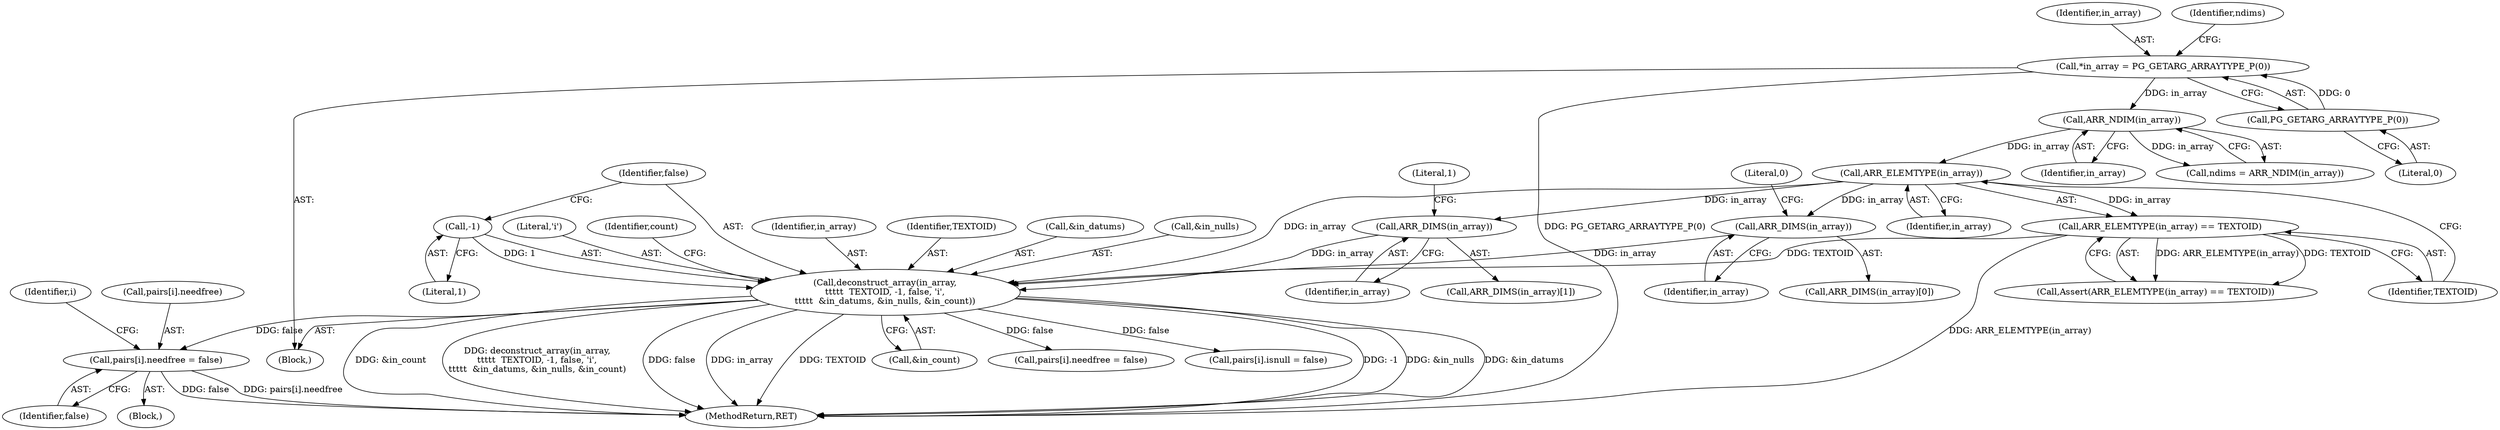 digraph "0_postgres_31400a673325147e1205326008e32135a78b4d8a@API" {
"1000303" [label="(Call,pairs[i].needfree = false)"];
"1000179" [label="(Call,deconstruct_array(in_array,\n\t\t\t\t\t  TEXTOID, -1, false, 'i',\n\t\t\t\t\t  &in_datums, &in_nulls, &in_count))"];
"1000124" [label="(Call,ARR_ELEMTYPE(in_array))"];
"1000112" [label="(Call,ARR_NDIM(in_array))"];
"1000105" [label="(Call,*in_array = PG_GETARG_ARRAYTYPE_P(0))"];
"1000107" [label="(Call,PG_GETARG_ARRAYTYPE_P(0))"];
"1000159" [label="(Call,ARR_DIMS(in_array))"];
"1000143" [label="(Call,ARR_DIMS(in_array))"];
"1000123" [label="(Call,ARR_ELEMTYPE(in_array) == TEXTOID)"];
"1000182" [label="(Call,-1)"];
"1000142" [label="(Call,ARR_DIMS(in_array)[0])"];
"1000190" [label="(Call,&in_count)"];
"1000309" [label="(Identifier,false)"];
"1000185" [label="(Literal,'i')"];
"1000193" [label="(Identifier,count)"];
"1000112" [label="(Call,ARR_NDIM(in_array))"];
"1000110" [label="(Call,ndims = ARR_NDIM(in_array))"];
"1000182" [label="(Call,-1)"];
"1000256" [label="(Block,)"];
"1000373" [label="(Call,pairs[i].needfree = false)"];
"1000122" [label="(Call,Assert(ARR_ELEMTYPE(in_array) == TEXTOID))"];
"1000179" [label="(Call,deconstruct_array(in_array,\n\t\t\t\t\t  TEXTOID, -1, false, 'i',\n\t\t\t\t\t  &in_datums, &in_nulls, &in_count))"];
"1000395" [label="(MethodReturn,RET)"];
"1000113" [label="(Identifier,in_array)"];
"1000108" [label="(Literal,0)"];
"1000233" [label="(Identifier,i)"];
"1000159" [label="(Call,ARR_DIMS(in_array))"];
"1000366" [label="(Call,pairs[i].isnull = false)"];
"1000145" [label="(Literal,0)"];
"1000180" [label="(Identifier,in_array)"];
"1000181" [label="(Identifier,TEXTOID)"];
"1000161" [label="(Literal,1)"];
"1000186" [label="(Call,&in_datums)"];
"1000125" [label="(Identifier,in_array)"];
"1000144" [label="(Identifier,in_array)"];
"1000143" [label="(Call,ARR_DIMS(in_array))"];
"1000107" [label="(Call,PG_GETARG_ARRAYTYPE_P(0))"];
"1000160" [label="(Identifier,in_array)"];
"1000303" [label="(Call,pairs[i].needfree = false)"];
"1000304" [label="(Call,pairs[i].needfree)"];
"1000105" [label="(Call,*in_array = PG_GETARG_ARRAYTYPE_P(0))"];
"1000106" [label="(Identifier,in_array)"];
"1000123" [label="(Call,ARR_ELEMTYPE(in_array) == TEXTOID)"];
"1000184" [label="(Identifier,false)"];
"1000158" [label="(Call,ARR_DIMS(in_array)[1])"];
"1000103" [label="(Block,)"];
"1000124" [label="(Call,ARR_ELEMTYPE(in_array))"];
"1000126" [label="(Identifier,TEXTOID)"];
"1000183" [label="(Literal,1)"];
"1000111" [label="(Identifier,ndims)"];
"1000188" [label="(Call,&in_nulls)"];
"1000303" -> "1000256"  [label="AST: "];
"1000303" -> "1000309"  [label="CFG: "];
"1000304" -> "1000303"  [label="AST: "];
"1000309" -> "1000303"  [label="AST: "];
"1000233" -> "1000303"  [label="CFG: "];
"1000303" -> "1000395"  [label="DDG: false"];
"1000303" -> "1000395"  [label="DDG: pairs[i].needfree"];
"1000179" -> "1000303"  [label="DDG: false"];
"1000179" -> "1000103"  [label="AST: "];
"1000179" -> "1000190"  [label="CFG: "];
"1000180" -> "1000179"  [label="AST: "];
"1000181" -> "1000179"  [label="AST: "];
"1000182" -> "1000179"  [label="AST: "];
"1000184" -> "1000179"  [label="AST: "];
"1000185" -> "1000179"  [label="AST: "];
"1000186" -> "1000179"  [label="AST: "];
"1000188" -> "1000179"  [label="AST: "];
"1000190" -> "1000179"  [label="AST: "];
"1000193" -> "1000179"  [label="CFG: "];
"1000179" -> "1000395"  [label="DDG: TEXTOID"];
"1000179" -> "1000395"  [label="DDG: -1"];
"1000179" -> "1000395"  [label="DDG: &in_nulls"];
"1000179" -> "1000395"  [label="DDG: &in_datums"];
"1000179" -> "1000395"  [label="DDG: &in_count"];
"1000179" -> "1000395"  [label="DDG: deconstruct_array(in_array,\n\t\t\t\t\t  TEXTOID, -1, false, 'i',\n\t\t\t\t\t  &in_datums, &in_nulls, &in_count)"];
"1000179" -> "1000395"  [label="DDG: false"];
"1000179" -> "1000395"  [label="DDG: in_array"];
"1000124" -> "1000179"  [label="DDG: in_array"];
"1000159" -> "1000179"  [label="DDG: in_array"];
"1000143" -> "1000179"  [label="DDG: in_array"];
"1000123" -> "1000179"  [label="DDG: TEXTOID"];
"1000182" -> "1000179"  [label="DDG: 1"];
"1000179" -> "1000366"  [label="DDG: false"];
"1000179" -> "1000373"  [label="DDG: false"];
"1000124" -> "1000123"  [label="AST: "];
"1000124" -> "1000125"  [label="CFG: "];
"1000125" -> "1000124"  [label="AST: "];
"1000126" -> "1000124"  [label="CFG: "];
"1000124" -> "1000123"  [label="DDG: in_array"];
"1000112" -> "1000124"  [label="DDG: in_array"];
"1000124" -> "1000143"  [label="DDG: in_array"];
"1000124" -> "1000159"  [label="DDG: in_array"];
"1000112" -> "1000110"  [label="AST: "];
"1000112" -> "1000113"  [label="CFG: "];
"1000113" -> "1000112"  [label="AST: "];
"1000110" -> "1000112"  [label="CFG: "];
"1000112" -> "1000110"  [label="DDG: in_array"];
"1000105" -> "1000112"  [label="DDG: in_array"];
"1000105" -> "1000103"  [label="AST: "];
"1000105" -> "1000107"  [label="CFG: "];
"1000106" -> "1000105"  [label="AST: "];
"1000107" -> "1000105"  [label="AST: "];
"1000111" -> "1000105"  [label="CFG: "];
"1000105" -> "1000395"  [label="DDG: PG_GETARG_ARRAYTYPE_P(0)"];
"1000107" -> "1000105"  [label="DDG: 0"];
"1000107" -> "1000108"  [label="CFG: "];
"1000108" -> "1000107"  [label="AST: "];
"1000159" -> "1000158"  [label="AST: "];
"1000159" -> "1000160"  [label="CFG: "];
"1000160" -> "1000159"  [label="AST: "];
"1000161" -> "1000159"  [label="CFG: "];
"1000143" -> "1000142"  [label="AST: "];
"1000143" -> "1000144"  [label="CFG: "];
"1000144" -> "1000143"  [label="AST: "];
"1000145" -> "1000143"  [label="CFG: "];
"1000123" -> "1000122"  [label="AST: "];
"1000123" -> "1000126"  [label="CFG: "];
"1000126" -> "1000123"  [label="AST: "];
"1000122" -> "1000123"  [label="CFG: "];
"1000123" -> "1000395"  [label="DDG: ARR_ELEMTYPE(in_array)"];
"1000123" -> "1000122"  [label="DDG: ARR_ELEMTYPE(in_array)"];
"1000123" -> "1000122"  [label="DDG: TEXTOID"];
"1000182" -> "1000183"  [label="CFG: "];
"1000183" -> "1000182"  [label="AST: "];
"1000184" -> "1000182"  [label="CFG: "];
}
